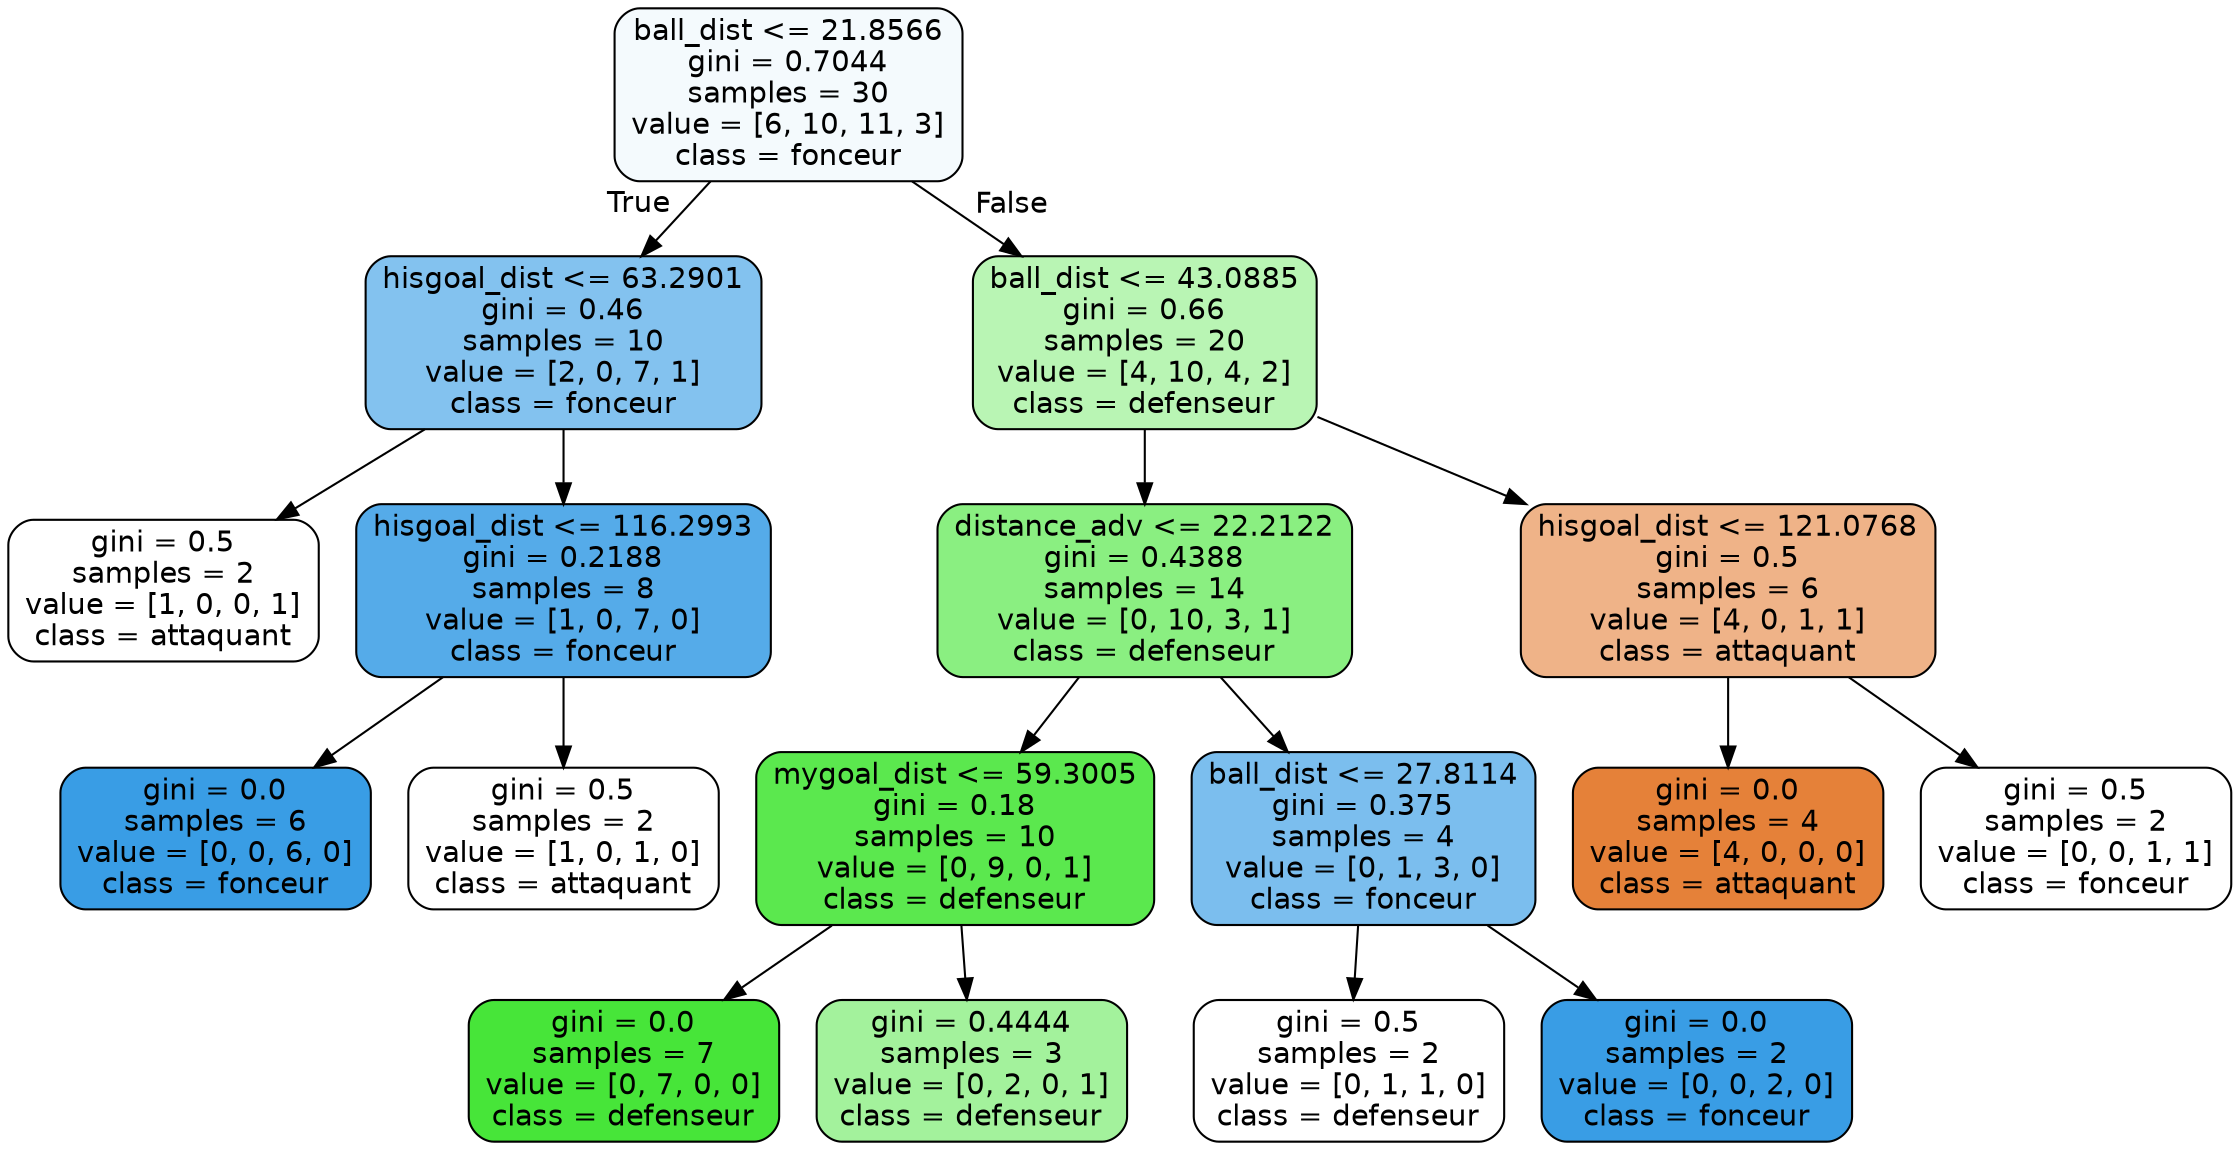 digraph Tree {
node [shape=box, style="filled, rounded", color="black", fontname=helvetica] ;
edge [fontname=helvetica] ;
0 [label="ball_dist <= 21.8566\ngini = 0.7044\nsamples = 30\nvalue = [6, 10, 11, 3]\nclass = fonceur", fillcolor="#399de50d"] ;
1 [label="hisgoal_dist <= 63.2901\ngini = 0.46\nsamples = 10\nvalue = [2, 0, 7, 1]\nclass = fonceur", fillcolor="#399de59f"] ;
0 -> 1 [labeldistance=2.5, labelangle=45, headlabel="True"] ;
2 [label="gini = 0.5\nsamples = 2\nvalue = [1, 0, 0, 1]\nclass = attaquant", fillcolor="#e5813900"] ;
1 -> 2 ;
3 [label="hisgoal_dist <= 116.2993\ngini = 0.2188\nsamples = 8\nvalue = [1, 0, 7, 0]\nclass = fonceur", fillcolor="#399de5db"] ;
1 -> 3 ;
4 [label="gini = 0.0\nsamples = 6\nvalue = [0, 0, 6, 0]\nclass = fonceur", fillcolor="#399de5ff"] ;
3 -> 4 ;
5 [label="gini = 0.5\nsamples = 2\nvalue = [1, 0, 1, 0]\nclass = attaquant", fillcolor="#e5813900"] ;
3 -> 5 ;
6 [label="ball_dist <= 43.0885\ngini = 0.66\nsamples = 20\nvalue = [4, 10, 4, 2]\nclass = defenseur", fillcolor="#47e53960"] ;
0 -> 6 [labeldistance=2.5, labelangle=-45, headlabel="False"] ;
7 [label="distance_adv <= 22.2122\ngini = 0.4388\nsamples = 14\nvalue = [0, 10, 3, 1]\nclass = defenseur", fillcolor="#47e539a2"] ;
6 -> 7 ;
8 [label="mygoal_dist <= 59.3005\ngini = 0.18\nsamples = 10\nvalue = [0, 9, 0, 1]\nclass = defenseur", fillcolor="#47e539e3"] ;
7 -> 8 ;
9 [label="gini = 0.0\nsamples = 7\nvalue = [0, 7, 0, 0]\nclass = defenseur", fillcolor="#47e539ff"] ;
8 -> 9 ;
10 [label="gini = 0.4444\nsamples = 3\nvalue = [0, 2, 0, 1]\nclass = defenseur", fillcolor="#47e5397f"] ;
8 -> 10 ;
11 [label="ball_dist <= 27.8114\ngini = 0.375\nsamples = 4\nvalue = [0, 1, 3, 0]\nclass = fonceur", fillcolor="#399de5aa"] ;
7 -> 11 ;
12 [label="gini = 0.5\nsamples = 2\nvalue = [0, 1, 1, 0]\nclass = defenseur", fillcolor="#47e53900"] ;
11 -> 12 ;
13 [label="gini = 0.0\nsamples = 2\nvalue = [0, 0, 2, 0]\nclass = fonceur", fillcolor="#399de5ff"] ;
11 -> 13 ;
14 [label="hisgoal_dist <= 121.0768\ngini = 0.5\nsamples = 6\nvalue = [4, 0, 1, 1]\nclass = attaquant", fillcolor="#e5813999"] ;
6 -> 14 ;
15 [label="gini = 0.0\nsamples = 4\nvalue = [4, 0, 0, 0]\nclass = attaquant", fillcolor="#e58139ff"] ;
14 -> 15 ;
16 [label="gini = 0.5\nsamples = 2\nvalue = [0, 0, 1, 1]\nclass = fonceur", fillcolor="#399de500"] ;
14 -> 16 ;
}
